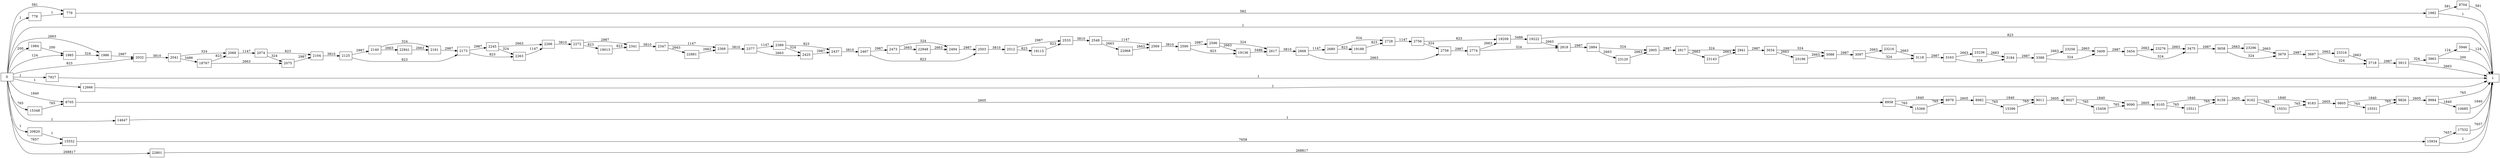 digraph {
	graph [rankdir=LR]
	node [shape=rectangle]
	778 -> 779 [label=1]
	779 -> 1982 [label=582]
	1982 -> 1 [label=1]
	1982 -> 8704 [label=581]
	1984 -> 1985 [label=200]
	1985 -> 1986 [label=324]
	1986 -> 2032 [label=2987]
	2032 -> 2041 [label=3810]
	2041 -> 2068 [label=324]
	2041 -> 18767 [label=3486]
	2068 -> 2074 [label=1147]
	2074 -> 2075 [label=324]
	2074 -> 2104 [label=823]
	2075 -> 2104 [label=2987]
	2104 -> 2125 [label=3810]
	2125 -> 2140 [label=2987]
	2125 -> 2173 [label=823]
	2140 -> 2161 [label=324]
	2140 -> 22841 [label=2663]
	2161 -> 2173 [label=2987]
	2173 -> 2245 [label=2987]
	2173 -> 2263 [label=823]
	2245 -> 2263 [label=324]
	2245 -> 2266 [label=2663]
	2263 -> 2266 [label=1147]
	2266 -> 2272 [label=3810]
	2272 -> 2341 [label=2987]
	2272 -> 19013 [label=823]
	2341 -> 2347 [label=3810]
	2347 -> 2368 [label=1147]
	2347 -> 22881 [label=2663]
	2368 -> 2377 [label=3810]
	2377 -> 2389 [label=1147]
	2377 -> 2425 [label=2663]
	2389 -> 2425 [label=324]
	2389 -> 2437 [label=823]
	2425 -> 2437 [label=2987]
	2437 -> 2467 [label=3810]
	2467 -> 2473 [label=2987]
	2467 -> 2503 [label=823]
	2473 -> 2494 [label=324]
	2473 -> 22948 [label=2663]
	2494 -> 2503 [label=2987]
	2503 -> 2512 [label=3810]
	2512 -> 2533 [label=2987]
	2512 -> 19115 [label=823]
	2533 -> 2548 [label=3810]
	2548 -> 2569 [label=1147]
	2548 -> 22968 [label=2663]
	2569 -> 2590 [label=3810]
	2590 -> 2596 [label=2987]
	2590 -> 19136 [label=823]
	2596 -> 2617 [label=324]
	2596 -> 19136 [label=2663]
	2617 -> 2668 [label=3810]
	2668 -> 2680 [label=1147]
	2668 -> 2758 [label=2663]
	2680 -> 2728 [label=324]
	2680 -> 19188 [label=823]
	2728 -> 2756 [label=1147]
	2756 -> 2758 [label=324]
	2756 -> 19209 [label=823]
	2758 -> 2774 [label=2987]
	2774 -> 2818 [label=324]
	2774 -> 19209 [label=2663]
	2818 -> 2884 [label=2987]
	2884 -> 2905 [label=324]
	2884 -> 23120 [label=2663]
	2905 -> 2917 [label=2987]
	2917 -> 2941 [label=324]
	2917 -> 23143 [label=2663]
	2941 -> 3034 [label=2987]
	3034 -> 3088 [label=324]
	3034 -> 23196 [label=2663]
	3088 -> 3097 [label=2987]
	3097 -> 3118 [label=324]
	3097 -> 23216 [label=2663]
	3118 -> 3163 [label=2987]
	3163 -> 3184 [label=324]
	3163 -> 23236 [label=2663]
	3184 -> 3388 [label=2987]
	3388 -> 3409 [label=324]
	3388 -> 23256 [label=2663]
	3409 -> 3454 [label=2987]
	3454 -> 3475 [label=324]
	3454 -> 23276 [label=2663]
	3475 -> 3658 [label=2987]
	3658 -> 3679 [label=324]
	3658 -> 23296 [label=2663]
	3679 -> 3697 [label=2987]
	3697 -> 3718 [label=324]
	3697 -> 23316 [label=2663]
	3718 -> 3913 [label=2987]
	3913 -> 3963 [label=324]
	3913 -> 1 [label=2663]
	3963 -> 1 [label=200]
	3963 -> 5946 [label=124]
	5946 -> 1 [label=124]
	7927 -> 1 [label=1]
	8704 -> 1 [label=581]
	8705 -> 8958 [label=2605]
	8958 -> 8979 [label=1840]
	8958 -> 15368 [label=765]
	8979 -> 8982 [label=2605]
	8982 -> 9011 [label=1840]
	8982 -> 15396 [label=765]
	9011 -> 9027 [label=2605]
	9027 -> 9090 [label=1840]
	9027 -> 15458 [label=765]
	9090 -> 9105 [label=2605]
	9105 -> 9159 [label=1840]
	9105 -> 15511 [label=765]
	9159 -> 9162 [label=2605]
	9162 -> 9183 [label=1840]
	9162 -> 15531 [label=765]
	9183 -> 9805 [label=2605]
	9805 -> 9826 [label=1840]
	9805 -> 15551 [label=765]
	9826 -> 9984 [label=2605]
	9984 -> 1 [label=765]
	9984 -> 10685 [label=1840]
	10685 -> 1 [label=1840]
	12666 -> 1 [label=1]
	14647 -> 1 [label=1]
	15348 -> 8705 [label=765]
	15368 -> 8979 [label=765]
	15396 -> 9011 [label=765]
	15458 -> 9090 [label=765]
	15511 -> 9159 [label=765]
	15531 -> 9183 [label=765]
	15551 -> 9826 [label=765]
	15552 -> 15934 [label=7658]
	15934 -> 1 [label=1]
	15934 -> 17532 [label=7657]
	17532 -> 1 [label=7657]
	18767 -> 2068 [label=823]
	18767 -> 2075 [label=2663]
	19013 -> 2341 [label=823]
	19115 -> 2533 [label=823]
	19136 -> 2617 [label=3486]
	19188 -> 2728 [label=823]
	19209 -> 19222 [label=3486]
	19222 -> 1 [label=823]
	19222 -> 2818 [label=2663]
	20820 -> 15552 [label=1]
	22801 -> 1 [label=268817]
	22841 -> 2161 [label=2663]
	22881 -> 2368 [label=2663]
	22948 -> 2494 [label=2663]
	22968 -> 2569 [label=2663]
	23120 -> 2905 [label=2663]
	23143 -> 2941 [label=2663]
	23196 -> 3088 [label=2663]
	23216 -> 3118 [label=2663]
	23236 -> 3184 [label=2663]
	23256 -> 3409 [label=2663]
	23276 -> 3475 [label=2663]
	23296 -> 3679 [label=2663]
	23316 -> 3718 [label=2663]
	0 -> 1985 [label=124]
	0 -> 779 [label=581]
	0 -> 8705 [label=1840]
	0 -> 15552 [label=7657]
	0 -> 1986 [label=2663]
	0 -> 778 [label=1]
	0 -> 1984 [label=200]
	0 -> 1 [label=1]
	0 -> 7927 [label=1]
	0 -> 12666 [label=1]
	0 -> 14647 [label=1]
	0 -> 15348 [label=765]
	0 -> 2032 [label=823]
	0 -> 20820 [label=1]
	0 -> 22801 [label=268817]
}
